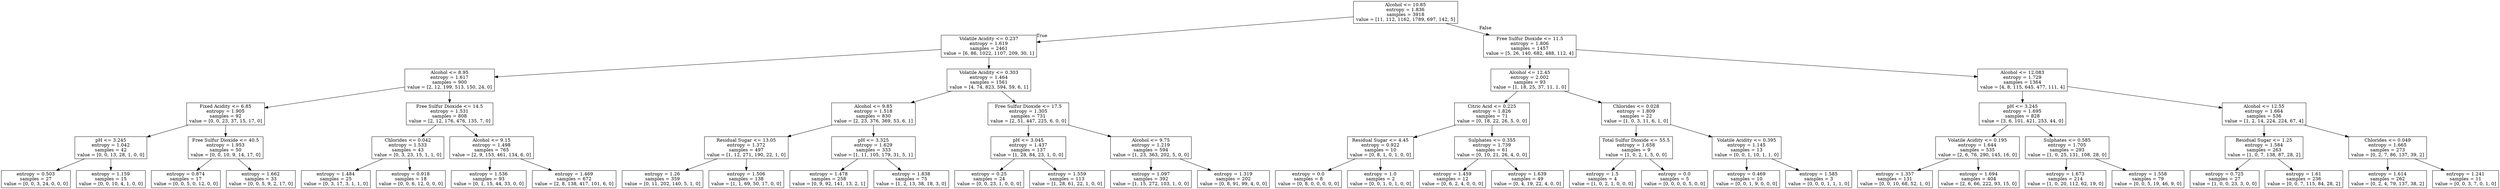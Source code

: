digraph Tree {
node [shape=box] ;
0 [label="Alcohol <= 10.85\nentropy = 1.836\nsamples = 3918\nvalue = [11, 112, 1162, 1789, 697, 142, 5]"] ;
1 [label="Volatile Acidity <= 0.237\nentropy = 1.619\nsamples = 2461\nvalue = [6, 86, 1022, 1107, 209, 30, 1]"] ;
0 -> 1 [labeldistance=2.5, labelangle=45, headlabel="True"] ;
2 [label="Alcohol <= 8.95\nentropy = 1.617\nsamples = 900\nvalue = [2, 12, 199, 513, 150, 24, 0]"] ;
1 -> 2 ;
3 [label="Fixed Acidity <= 6.85\nentropy = 1.905\nsamples = 92\nvalue = [0, 0, 23, 37, 15, 17, 0]"] ;
2 -> 3 ;
4 [label="pH <= 3.245\nentropy = 1.042\nsamples = 42\nvalue = [0, 0, 13, 28, 1, 0, 0]"] ;
3 -> 4 ;
5 [label="entropy = 0.503\nsamples = 27\nvalue = [0, 0, 3, 24, 0, 0, 0]"] ;
4 -> 5 ;
6 [label="entropy = 1.159\nsamples = 15\nvalue = [0, 0, 10, 4, 1, 0, 0]"] ;
4 -> 6 ;
7 [label="Free Sulfur Dioxide <= 40.5\nentropy = 1.953\nsamples = 50\nvalue = [0, 0, 10, 9, 14, 17, 0]"] ;
3 -> 7 ;
8 [label="entropy = 0.874\nsamples = 17\nvalue = [0, 0, 5, 0, 12, 0, 0]"] ;
7 -> 8 ;
9 [label="entropy = 1.662\nsamples = 33\nvalue = [0, 0, 5, 9, 2, 17, 0]"] ;
7 -> 9 ;
10 [label="Free Sulfur Dioxide <= 14.5\nentropy = 1.531\nsamples = 808\nvalue = [2, 12, 176, 476, 135, 7, 0]"] ;
2 -> 10 ;
11 [label="Chlorides <= 0.042\nentropy = 1.533\nsamples = 43\nvalue = [0, 3, 23, 15, 1, 1, 0]"] ;
10 -> 11 ;
12 [label="entropy = 1.484\nsamples = 25\nvalue = [0, 3, 17, 3, 1, 1, 0]"] ;
11 -> 12 ;
13 [label="entropy = 0.918\nsamples = 18\nvalue = [0, 0, 6, 12, 0, 0, 0]"] ;
11 -> 13 ;
14 [label="Alcohol <= 9.15\nentropy = 1.498\nsamples = 765\nvalue = [2, 9, 153, 461, 134, 6, 0]"] ;
10 -> 14 ;
15 [label="entropy = 1.536\nsamples = 93\nvalue = [0, 1, 15, 44, 33, 0, 0]"] ;
14 -> 15 ;
16 [label="entropy = 1.469\nsamples = 672\nvalue = [2, 8, 138, 417, 101, 6, 0]"] ;
14 -> 16 ;
17 [label="Volatile Acidity <= 0.303\nentropy = 1.464\nsamples = 1561\nvalue = [4, 74, 823, 594, 59, 6, 1]"] ;
1 -> 17 ;
18 [label="Alcohol <= 9.85\nentropy = 1.518\nsamples = 830\nvalue = [2, 23, 376, 369, 53, 6, 1]"] ;
17 -> 18 ;
19 [label="Residual Sugar <= 13.05\nentropy = 1.372\nsamples = 497\nvalue = [1, 12, 271, 190, 22, 1, 0]"] ;
18 -> 19 ;
20 [label="entropy = 1.26\nsamples = 359\nvalue = [0, 11, 202, 140, 5, 1, 0]"] ;
19 -> 20 ;
21 [label="entropy = 1.506\nsamples = 138\nvalue = [1, 1, 69, 50, 17, 0, 0]"] ;
19 -> 21 ;
22 [label="pH <= 3.325\nentropy = 1.629\nsamples = 333\nvalue = [1, 11, 105, 179, 31, 5, 1]"] ;
18 -> 22 ;
23 [label="entropy = 1.478\nsamples = 258\nvalue = [0, 9, 92, 141, 13, 2, 1]"] ;
22 -> 23 ;
24 [label="entropy = 1.838\nsamples = 75\nvalue = [1, 2, 13, 38, 18, 3, 0]"] ;
22 -> 24 ;
25 [label="Free Sulfur Dioxide <= 17.5\nentropy = 1.305\nsamples = 731\nvalue = [2, 51, 447, 225, 6, 0, 0]"] ;
17 -> 25 ;
26 [label="pH <= 3.045\nentropy = 1.437\nsamples = 137\nvalue = [1, 28, 84, 23, 1, 0, 0]"] ;
25 -> 26 ;
27 [label="entropy = 0.25\nsamples = 24\nvalue = [0, 0, 23, 1, 0, 0, 0]"] ;
26 -> 27 ;
28 [label="entropy = 1.559\nsamples = 113\nvalue = [1, 28, 61, 22, 1, 0, 0]"] ;
26 -> 28 ;
29 [label="Alcohol <= 9.75\nentropy = 1.219\nsamples = 594\nvalue = [1, 23, 363, 202, 5, 0, 0]"] ;
25 -> 29 ;
30 [label="entropy = 1.097\nsamples = 392\nvalue = [1, 15, 272, 103, 1, 0, 0]"] ;
29 -> 30 ;
31 [label="entropy = 1.319\nsamples = 202\nvalue = [0, 8, 91, 99, 4, 0, 0]"] ;
29 -> 31 ;
32 [label="Free Sulfur Dioxide <= 11.5\nentropy = 1.806\nsamples = 1457\nvalue = [5, 26, 140, 682, 488, 112, 4]"] ;
0 -> 32 [labeldistance=2.5, labelangle=-45, headlabel="False"] ;
33 [label="Alcohol <= 12.45\nentropy = 2.002\nsamples = 93\nvalue = [1, 18, 25, 37, 11, 1, 0]"] ;
32 -> 33 ;
34 [label="Citric Acid <= 0.225\nentropy = 1.826\nsamples = 71\nvalue = [0, 18, 22, 26, 5, 0, 0]"] ;
33 -> 34 ;
35 [label="Residual Sugar <= 4.45\nentropy = 0.922\nsamples = 10\nvalue = [0, 8, 1, 0, 1, 0, 0]"] ;
34 -> 35 ;
36 [label="entropy = 0.0\nsamples = 8\nvalue = [0, 8, 0, 0, 0, 0, 0]"] ;
35 -> 36 ;
37 [label="entropy = 1.0\nsamples = 2\nvalue = [0, 0, 1, 0, 1, 0, 0]"] ;
35 -> 37 ;
38 [label="Sulphates <= 0.355\nentropy = 1.739\nsamples = 61\nvalue = [0, 10, 21, 26, 4, 0, 0]"] ;
34 -> 38 ;
39 [label="entropy = 1.459\nsamples = 12\nvalue = [0, 6, 2, 4, 0, 0, 0]"] ;
38 -> 39 ;
40 [label="entropy = 1.639\nsamples = 49\nvalue = [0, 4, 19, 22, 4, 0, 0]"] ;
38 -> 40 ;
41 [label="Chlorides <= 0.028\nentropy = 1.809\nsamples = 22\nvalue = [1, 0, 3, 11, 6, 1, 0]"] ;
33 -> 41 ;
42 [label="Total Sulfur Dioxide <= 55.5\nentropy = 1.658\nsamples = 9\nvalue = [1, 0, 2, 1, 5, 0, 0]"] ;
41 -> 42 ;
43 [label="entropy = 1.5\nsamples = 4\nvalue = [1, 0, 2, 1, 0, 0, 0]"] ;
42 -> 43 ;
44 [label="entropy = 0.0\nsamples = 5\nvalue = [0, 0, 0, 0, 5, 0, 0]"] ;
42 -> 44 ;
45 [label="Volatile Acidity <= 0.395\nentropy = 1.145\nsamples = 13\nvalue = [0, 0, 1, 10, 1, 1, 0]"] ;
41 -> 45 ;
46 [label="entropy = 0.469\nsamples = 10\nvalue = [0, 0, 1, 9, 0, 0, 0]"] ;
45 -> 46 ;
47 [label="entropy = 1.585\nsamples = 3\nvalue = [0, 0, 0, 1, 1, 1, 0]"] ;
45 -> 47 ;
48 [label="Alcohol <= 12.083\nentropy = 1.729\nsamples = 1364\nvalue = [4, 8, 115, 645, 477, 111, 4]"] ;
32 -> 48 ;
49 [label="pH <= 3.245\nentropy = 1.695\nsamples = 828\nvalue = [3, 6, 101, 421, 253, 44, 0]"] ;
48 -> 49 ;
50 [label="Volatile Acidity <= 0.195\nentropy = 1.644\nsamples = 535\nvalue = [2, 6, 76, 290, 145, 16, 0]"] ;
49 -> 50 ;
51 [label="entropy = 1.357\nsamples = 131\nvalue = [0, 0, 10, 68, 52, 1, 0]"] ;
50 -> 51 ;
52 [label="entropy = 1.694\nsamples = 404\nvalue = [2, 6, 66, 222, 93, 15, 0]"] ;
50 -> 52 ;
53 [label="Sulphates <= 0.585\nentropy = 1.705\nsamples = 293\nvalue = [1, 0, 25, 131, 108, 28, 0]"] ;
49 -> 53 ;
54 [label="entropy = 1.673\nsamples = 214\nvalue = [1, 0, 20, 112, 62, 19, 0]"] ;
53 -> 54 ;
55 [label="entropy = 1.558\nsamples = 79\nvalue = [0, 0, 5, 19, 46, 9, 0]"] ;
53 -> 55 ;
56 [label="Alcohol <= 12.55\nentropy = 1.664\nsamples = 536\nvalue = [1, 2, 14, 224, 224, 67, 4]"] ;
48 -> 56 ;
57 [label="Residual Sugar <= 1.25\nentropy = 1.584\nsamples = 263\nvalue = [1, 0, 7, 138, 87, 28, 2]"] ;
56 -> 57 ;
58 [label="entropy = 0.725\nsamples = 27\nvalue = [1, 0, 0, 23, 3, 0, 0]"] ;
57 -> 58 ;
59 [label="entropy = 1.61\nsamples = 236\nvalue = [0, 0, 7, 115, 84, 28, 2]"] ;
57 -> 59 ;
60 [label="Chlorides <= 0.049\nentropy = 1.665\nsamples = 273\nvalue = [0, 2, 7, 86, 137, 39, 2]"] ;
56 -> 60 ;
61 [label="entropy = 1.614\nsamples = 262\nvalue = [0, 2, 4, 79, 137, 38, 2]"] ;
60 -> 61 ;
62 [label="entropy = 1.241\nsamples = 11\nvalue = [0, 0, 3, 7, 0, 1, 0]"] ;
60 -> 62 ;
}
